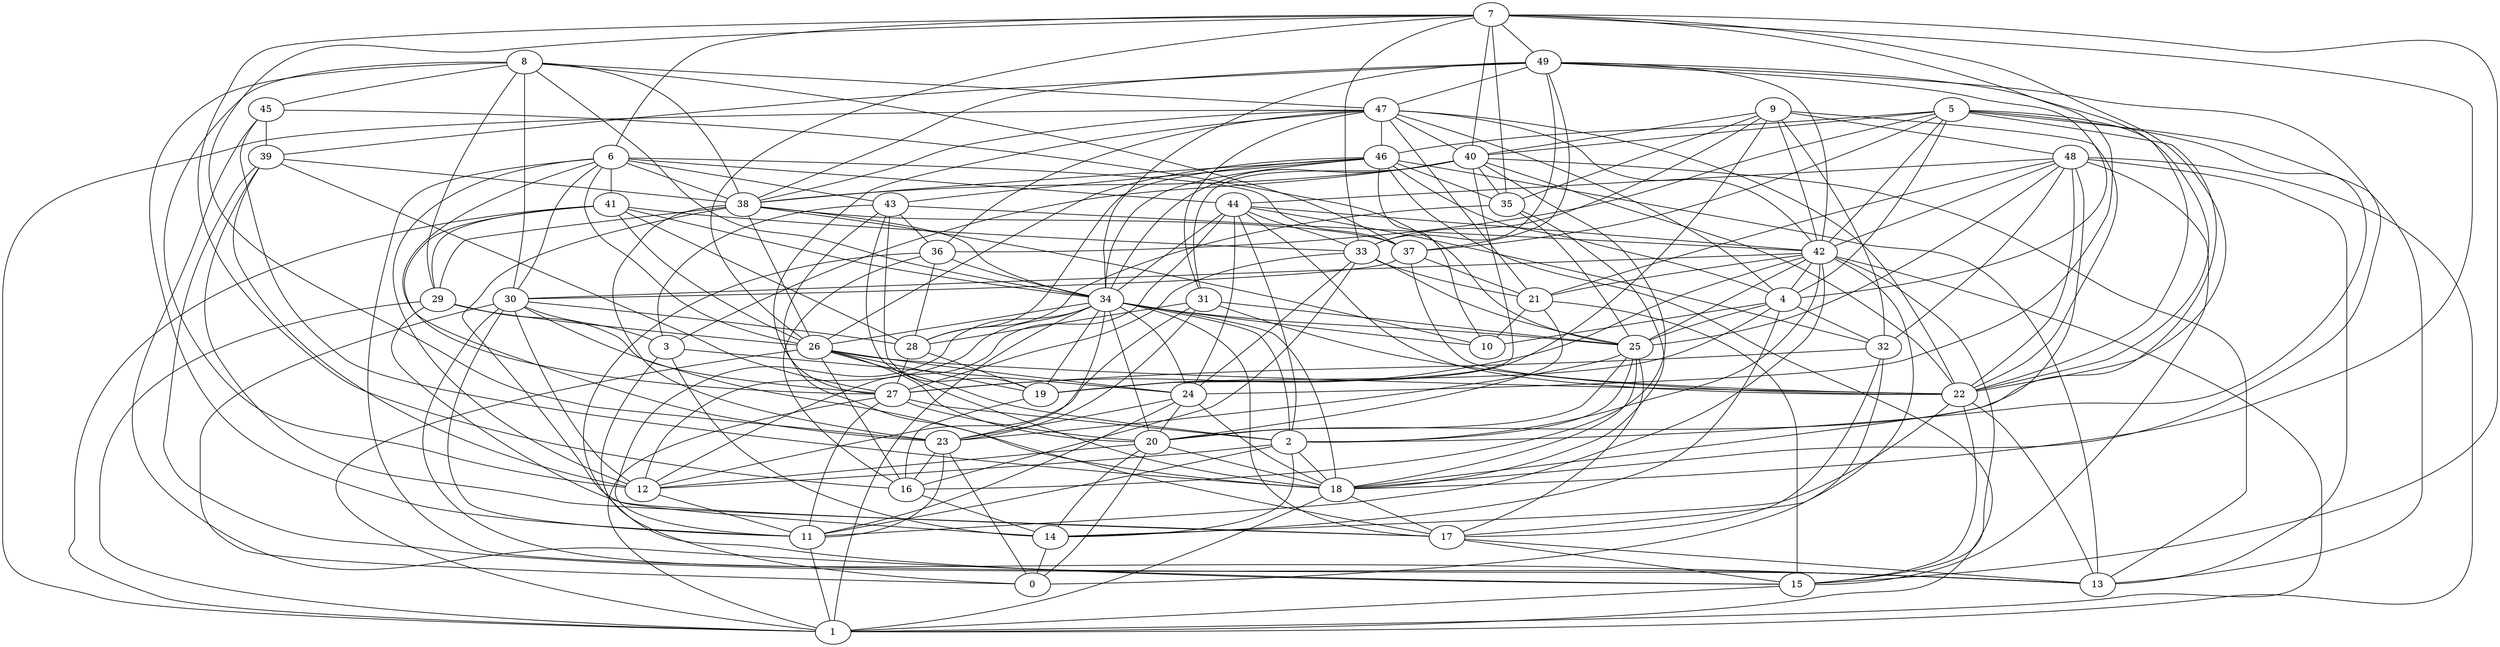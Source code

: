 digraph GG_graph {

subgraph G_graph {
edge [color = black]
"9" -> "32" [dir = none]
"9" -> "22" [dir = none]
"9" -> "33" [dir = none]
"9" -> "42" [dir = none]
"31" -> "23" [dir = none]
"31" -> "25" [dir = none]
"31" -> "12" [dir = none]
"4" -> "25" [dir = none]
"4" -> "32" [dir = none]
"4" -> "14" [dir = none]
"26" -> "16" [dir = none]
"26" -> "19" [dir = none]
"26" -> "2" [dir = none]
"5" -> "37" [dir = none]
"5" -> "20" [dir = none]
"5" -> "2" [dir = none]
"46" -> "28" [dir = none]
"46" -> "34" [dir = none]
"46" -> "4" [dir = none]
"46" -> "13" [dir = none]
"23" -> "16" [dir = none]
"21" -> "20" [dir = none]
"21" -> "10" [dir = none]
"21" -> "15" [dir = none]
"22" -> "15" [dir = none]
"22" -> "14" [dir = none]
"16" -> "14" [dir = none]
"47" -> "40" [dir = none]
"47" -> "46" [dir = none]
"47" -> "1" [dir = none]
"47" -> "36" [dir = none]
"47" -> "22" [dir = none]
"47" -> "21" [dir = none]
"47" -> "31" [dir = none]
"48" -> "25" [dir = none]
"48" -> "13" [dir = none]
"48" -> "42" [dir = none]
"48" -> "1" [dir = none]
"48" -> "32" [dir = none]
"35" -> "18" [dir = none]
"35" -> "28" [dir = none]
"27" -> "11" [dir = none]
"7" -> "24" [dir = none]
"7" -> "6" [dir = none]
"7" -> "15" [dir = none]
"7" -> "49" [dir = none]
"7" -> "35" [dir = none]
"7" -> "26" [dir = none]
"41" -> "28" [dir = none]
"41" -> "33" [dir = none]
"41" -> "34" [dir = none]
"41" -> "1" [dir = none]
"28" -> "27" [dir = none]
"28" -> "19" [dir = none]
"18" -> "17" [dir = none]
"18" -> "1" [dir = none]
"36" -> "15" [dir = none]
"29" -> "27" [dir = none]
"29" -> "17" [dir = none]
"29" -> "1" [dir = none]
"17" -> "13" [dir = none]
"40" -> "31" [dir = none]
"40" -> "22" [dir = none]
"40" -> "13" [dir = none]
"40" -> "38" [dir = none]
"40" -> "34" [dir = none]
"40" -> "19" [dir = none]
"40" -> "16" [dir = none]
"40" -> "3" [dir = none]
"14" -> "0" [dir = none]
"34" -> "23" [dir = none]
"34" -> "19" [dir = none]
"34" -> "24" [dir = none]
"34" -> "1" [dir = none]
"34" -> "18" [dir = none]
"34" -> "10" [dir = none]
"34" -> "25" [dir = none]
"34" -> "17" [dir = none]
"20" -> "0" [dir = none]
"20" -> "12" [dir = none]
"33" -> "25" [dir = none]
"33" -> "21" [dir = none]
"33" -> "24" [dir = none]
"24" -> "11" [dir = none]
"24" -> "20" [dir = none]
"43" -> "36" [dir = none]
"43" -> "42" [dir = none]
"43" -> "3" [dir = none]
"43" -> "18" [dir = none]
"43" -> "19" [dir = none]
"25" -> "23" [dir = none]
"2" -> "12" [dir = none]
"2" -> "11" [dir = none]
"2" -> "18" [dir = none]
"42" -> "25" [dir = none]
"42" -> "1" [dir = none]
"42" -> "15" [dir = none]
"42" -> "21" [dir = none]
"42" -> "2" [dir = none]
"42" -> "4" [dir = none]
"42" -> "27" [dir = none]
"42" -> "30" [dir = none]
"49" -> "18" [dir = none]
"49" -> "38" [dir = none]
"49" -> "47" [dir = none]
"49" -> "4" [dir = none]
"49" -> "37" [dir = none]
"49" -> "34" [dir = none]
"49" -> "39" [dir = none]
"11" -> "1" [dir = none]
"39" -> "27" [dir = none]
"39" -> "13" [dir = none]
"3" -> "0" [dir = none]
"3" -> "14" [dir = none]
"6" -> "12" [dir = none]
"6" -> "13" [dir = none]
"6" -> "41" [dir = none]
"6" -> "43" [dir = none]
"6" -> "27" [dir = none]
"6" -> "26" [dir = none]
"6" -> "37" [dir = none]
"30" -> "0" [dir = none]
"30" -> "3" [dir = none]
"30" -> "18" [dir = none]
"30" -> "12" [dir = none]
"45" -> "15" [dir = none]
"45" -> "25" [dir = none]
"45" -> "39" [dir = none]
"44" -> "24" [dir = none]
"44" -> "42" [dir = none]
"44" -> "34" [dir = none]
"44" -> "33" [dir = none]
"44" -> "2" [dir = none]
"44" -> "22" [dir = none]
"12" -> "11" [dir = none]
"38" -> "26" [dir = none]
"38" -> "10" [dir = none]
"38" -> "37" [dir = none]
"38" -> "34" [dir = none]
"8" -> "45" [dir = none]
"8" -> "29" [dir = none]
"8" -> "47" [dir = none]
"8" -> "30" [dir = none]
"8" -> "34" [dir = none]
"8" -> "38" [dir = none]
"37" -> "21" [dir = none]
"37" -> "22" [dir = none]
"49" -> "22" [dir = none]
"34" -> "12" [dir = none]
"9" -> "40" [dir = none]
"15" -> "1" [dir = none]
"17" -> "15" [dir = none]
"47" -> "4" [dir = none]
"8" -> "37" [dir = none]
"8" -> "12" [dir = none]
"25" -> "20" [dir = none]
"41" -> "29" [dir = none]
"20" -> "14" [dir = none]
"37" -> "30" [dir = none]
"36" -> "16" [dir = none]
"47" -> "27" [dir = none]
"39" -> "12" [dir = none]
"44" -> "12" [dir = none]
"5" -> "46" [dir = none]
"6" -> "30" [dir = none]
"32" -> "0" [dir = none]
"25" -> "2" [dir = none]
"34" -> "20" [dir = none]
"44" -> "32" [dir = none]
"3" -> "24" [dir = none]
"5" -> "42" [dir = none]
"34" -> "11" [dir = none]
"24" -> "23" [dir = none]
"34" -> "26" [dir = none]
"47" -> "42" [dir = none]
"6" -> "38" [dir = none]
"8" -> "11" [dir = none]
"29" -> "26" [dir = none]
"32" -> "17" [dir = none]
"30" -> "11" [dir = none]
"48" -> "44" [dir = none]
"23" -> "0" [dir = none]
"5" -> "36" [dir = none]
"38" -> "14" [dir = none]
"40" -> "35" [dir = none]
"26" -> "24" [dir = none]
"7" -> "40" [dir = none]
"24" -> "18" [dir = none]
"31" -> "22" [dir = none]
"36" -> "28" [dir = none]
"9" -> "48" [dir = none]
"35" -> "25" [dir = none]
"26" -> "22" [dir = none]
"38" -> "23" [dir = none]
"33" -> "16" [dir = none]
"33" -> "27" [dir = none]
"22" -> "13" [dir = none]
"7" -> "23" [dir = none]
"25" -> "17" [dir = none]
"6" -> "44" [dir = none]
"36" -> "34" [dir = none]
"5" -> "4" [dir = none]
"7" -> "22" [dir = none]
"5" -> "13" [dir = none]
"34" -> "2" [dir = none]
"46" -> "1" [dir = none]
"7" -> "18" [dir = none]
"23" -> "11" [dir = none]
"46" -> "10" [dir = none]
"46" -> "43" [dir = none]
"26" -> "20" [dir = none]
"46" -> "26" [dir = none]
"4" -> "19" [dir = none]
"39" -> "38" [dir = none]
"9" -> "35" [dir = none]
"27" -> "1" [dir = none]
"43" -> "17" [dir = none]
"38" -> "29" [dir = none]
"27" -> "2" [dir = none]
"48" -> "22" [dir = none]
"7" -> "33" [dir = none]
"41" -> "23" [dir = none]
"27" -> "20" [dir = none]
"45" -> "18" [dir = none]
"48" -> "18" [dir = none]
"4" -> "10" [dir = none]
"30" -> "13" [dir = none]
"7" -> "16" [dir = none]
"9" -> "19" [dir = none]
"19" -> "16" [dir = none]
"48" -> "21" [dir = none]
"41" -> "26" [dir = none]
"5" -> "40" [dir = none]
"25" -> "18" [dir = none]
"39" -> "17" [dir = none]
"31" -> "28" [dir = none]
"46" -> "38" [dir = none]
"48" -> "15" [dir = none]
"2" -> "14" [dir = none]
"49" -> "33" [dir = none]
"47" -> "38" [dir = none]
"42" -> "17" [dir = none]
"20" -> "18" [dir = none]
"30" -> "28" [dir = none]
"42" -> "11" [dir = none]
"5" -> "22" [dir = none]
"49" -> "42" [dir = none]
"26" -> "1" [dir = none]
"46" -> "35" [dir = none]
"32" -> "27" [dir = none]
}

}
